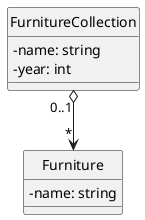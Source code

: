 @startuml
hide circle
skinparam classAttributeIconSize 0

'collection de meubles
class FurnitureCollection {
' nom de la collection
- name: string
' année de la collection
- year: int
}

' meuble
class Furniture {
' nom du meuble
- name: string
}

FurnitureCollection "0..1" o-->"*" Furniture


@enduml